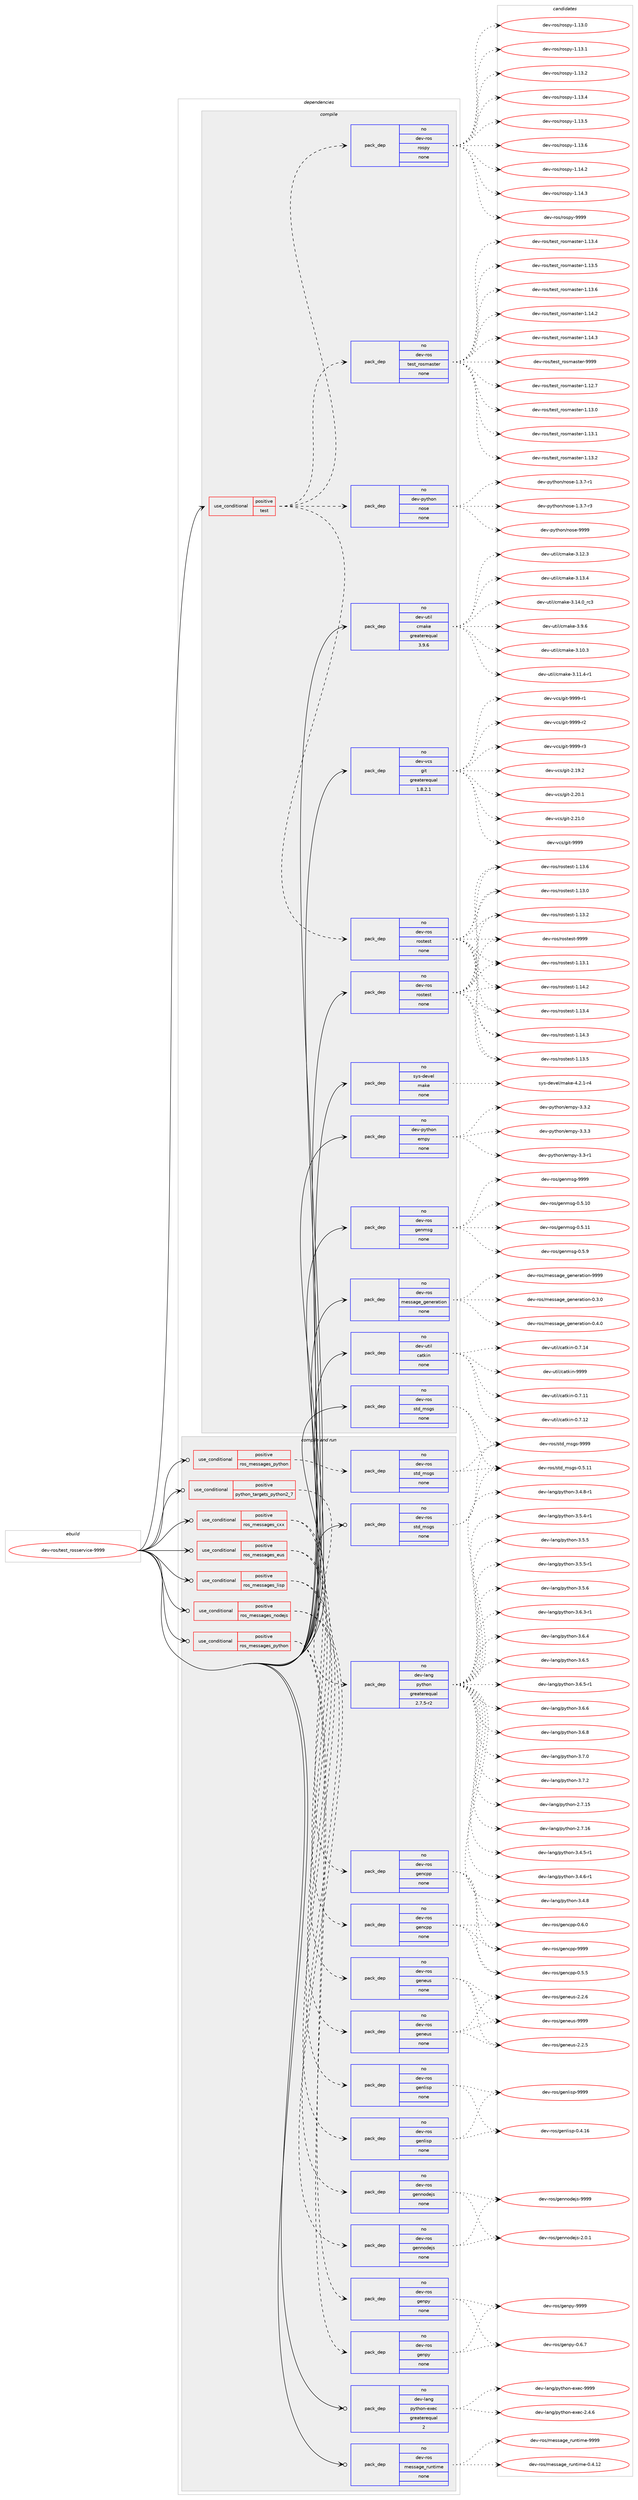 digraph prolog {

# *************
# Graph options
# *************

newrank=true;
concentrate=true;
compound=true;
graph [rankdir=LR,fontname=Helvetica,fontsize=10,ranksep=1.5];#, ranksep=2.5, nodesep=0.2];
edge  [arrowhead=vee];
node  [fontname=Helvetica,fontsize=10];

# **********
# The ebuild
# **********

subgraph cluster_leftcol {
color=gray;
rank=same;
label=<<i>ebuild</i>>;
id [label="dev-ros/test_rosservice-9999", color=red, width=4, href="../dev-ros/test_rosservice-9999.svg"];
}

# ****************
# The dependencies
# ****************

subgraph cluster_midcol {
color=gray;
label=<<i>dependencies</i>>;
subgraph cluster_compile {
fillcolor="#eeeeee";
style=filled;
label=<<i>compile</i>>;
subgraph cond391469 {
dependency1474744 [label=<<TABLE BORDER="0" CELLBORDER="1" CELLSPACING="0" CELLPADDING="4"><TR><TD ROWSPAN="3" CELLPADDING="10">use_conditional</TD></TR><TR><TD>positive</TD></TR><TR><TD>test</TD></TR></TABLE>>, shape=none, color=red];
subgraph pack1059885 {
dependency1474745 [label=<<TABLE BORDER="0" CELLBORDER="1" CELLSPACING="0" CELLPADDING="4" WIDTH="220"><TR><TD ROWSPAN="6" CELLPADDING="30">pack_dep</TD></TR><TR><TD WIDTH="110">no</TD></TR><TR><TD>dev-ros</TD></TR><TR><TD>test_rosmaster</TD></TR><TR><TD>none</TD></TR><TR><TD></TD></TR></TABLE>>, shape=none, color=blue];
}
dependency1474744:e -> dependency1474745:w [weight=20,style="dashed",arrowhead="vee"];
subgraph pack1059886 {
dependency1474746 [label=<<TABLE BORDER="0" CELLBORDER="1" CELLSPACING="0" CELLPADDING="4" WIDTH="220"><TR><TD ROWSPAN="6" CELLPADDING="30">pack_dep</TD></TR><TR><TD WIDTH="110">no</TD></TR><TR><TD>dev-ros</TD></TR><TR><TD>rospy</TD></TR><TR><TD>none</TD></TR><TR><TD></TD></TR></TABLE>>, shape=none, color=blue];
}
dependency1474744:e -> dependency1474746:w [weight=20,style="dashed",arrowhead="vee"];
subgraph pack1059887 {
dependency1474747 [label=<<TABLE BORDER="0" CELLBORDER="1" CELLSPACING="0" CELLPADDING="4" WIDTH="220"><TR><TD ROWSPAN="6" CELLPADDING="30">pack_dep</TD></TR><TR><TD WIDTH="110">no</TD></TR><TR><TD>dev-ros</TD></TR><TR><TD>rostest</TD></TR><TR><TD>none</TD></TR><TR><TD></TD></TR></TABLE>>, shape=none, color=blue];
}
dependency1474744:e -> dependency1474747:w [weight=20,style="dashed",arrowhead="vee"];
subgraph pack1059888 {
dependency1474748 [label=<<TABLE BORDER="0" CELLBORDER="1" CELLSPACING="0" CELLPADDING="4" WIDTH="220"><TR><TD ROWSPAN="6" CELLPADDING="30">pack_dep</TD></TR><TR><TD WIDTH="110">no</TD></TR><TR><TD>dev-python</TD></TR><TR><TD>nose</TD></TR><TR><TD>none</TD></TR><TR><TD></TD></TR></TABLE>>, shape=none, color=blue];
}
dependency1474744:e -> dependency1474748:w [weight=20,style="dashed",arrowhead="vee"];
}
id:e -> dependency1474744:w [weight=20,style="solid",arrowhead="vee"];
subgraph pack1059889 {
dependency1474749 [label=<<TABLE BORDER="0" CELLBORDER="1" CELLSPACING="0" CELLPADDING="4" WIDTH="220"><TR><TD ROWSPAN="6" CELLPADDING="30">pack_dep</TD></TR><TR><TD WIDTH="110">no</TD></TR><TR><TD>dev-python</TD></TR><TR><TD>empy</TD></TR><TR><TD>none</TD></TR><TR><TD></TD></TR></TABLE>>, shape=none, color=blue];
}
id:e -> dependency1474749:w [weight=20,style="solid",arrowhead="vee"];
subgraph pack1059890 {
dependency1474750 [label=<<TABLE BORDER="0" CELLBORDER="1" CELLSPACING="0" CELLPADDING="4" WIDTH="220"><TR><TD ROWSPAN="6" CELLPADDING="30">pack_dep</TD></TR><TR><TD WIDTH="110">no</TD></TR><TR><TD>dev-ros</TD></TR><TR><TD>genmsg</TD></TR><TR><TD>none</TD></TR><TR><TD></TD></TR></TABLE>>, shape=none, color=blue];
}
id:e -> dependency1474750:w [weight=20,style="solid",arrowhead="vee"];
subgraph pack1059891 {
dependency1474751 [label=<<TABLE BORDER="0" CELLBORDER="1" CELLSPACING="0" CELLPADDING="4" WIDTH="220"><TR><TD ROWSPAN="6" CELLPADDING="30">pack_dep</TD></TR><TR><TD WIDTH="110">no</TD></TR><TR><TD>dev-ros</TD></TR><TR><TD>message_generation</TD></TR><TR><TD>none</TD></TR><TR><TD></TD></TR></TABLE>>, shape=none, color=blue];
}
id:e -> dependency1474751:w [weight=20,style="solid",arrowhead="vee"];
subgraph pack1059892 {
dependency1474752 [label=<<TABLE BORDER="0" CELLBORDER="1" CELLSPACING="0" CELLPADDING="4" WIDTH="220"><TR><TD ROWSPAN="6" CELLPADDING="30">pack_dep</TD></TR><TR><TD WIDTH="110">no</TD></TR><TR><TD>dev-ros</TD></TR><TR><TD>rostest</TD></TR><TR><TD>none</TD></TR><TR><TD></TD></TR></TABLE>>, shape=none, color=blue];
}
id:e -> dependency1474752:w [weight=20,style="solid",arrowhead="vee"];
subgraph pack1059893 {
dependency1474753 [label=<<TABLE BORDER="0" CELLBORDER="1" CELLSPACING="0" CELLPADDING="4" WIDTH="220"><TR><TD ROWSPAN="6" CELLPADDING="30">pack_dep</TD></TR><TR><TD WIDTH="110">no</TD></TR><TR><TD>dev-ros</TD></TR><TR><TD>std_msgs</TD></TR><TR><TD>none</TD></TR><TR><TD></TD></TR></TABLE>>, shape=none, color=blue];
}
id:e -> dependency1474753:w [weight=20,style="solid",arrowhead="vee"];
subgraph pack1059894 {
dependency1474754 [label=<<TABLE BORDER="0" CELLBORDER="1" CELLSPACING="0" CELLPADDING="4" WIDTH="220"><TR><TD ROWSPAN="6" CELLPADDING="30">pack_dep</TD></TR><TR><TD WIDTH="110">no</TD></TR><TR><TD>dev-util</TD></TR><TR><TD>catkin</TD></TR><TR><TD>none</TD></TR><TR><TD></TD></TR></TABLE>>, shape=none, color=blue];
}
id:e -> dependency1474754:w [weight=20,style="solid",arrowhead="vee"];
subgraph pack1059895 {
dependency1474755 [label=<<TABLE BORDER="0" CELLBORDER="1" CELLSPACING="0" CELLPADDING="4" WIDTH="220"><TR><TD ROWSPAN="6" CELLPADDING="30">pack_dep</TD></TR><TR><TD WIDTH="110">no</TD></TR><TR><TD>dev-util</TD></TR><TR><TD>cmake</TD></TR><TR><TD>greaterequal</TD></TR><TR><TD>3.9.6</TD></TR></TABLE>>, shape=none, color=blue];
}
id:e -> dependency1474755:w [weight=20,style="solid",arrowhead="vee"];
subgraph pack1059896 {
dependency1474756 [label=<<TABLE BORDER="0" CELLBORDER="1" CELLSPACING="0" CELLPADDING="4" WIDTH="220"><TR><TD ROWSPAN="6" CELLPADDING="30">pack_dep</TD></TR><TR><TD WIDTH="110">no</TD></TR><TR><TD>dev-vcs</TD></TR><TR><TD>git</TD></TR><TR><TD>greaterequal</TD></TR><TR><TD>1.8.2.1</TD></TR></TABLE>>, shape=none, color=blue];
}
id:e -> dependency1474756:w [weight=20,style="solid",arrowhead="vee"];
subgraph pack1059897 {
dependency1474757 [label=<<TABLE BORDER="0" CELLBORDER="1" CELLSPACING="0" CELLPADDING="4" WIDTH="220"><TR><TD ROWSPAN="6" CELLPADDING="30">pack_dep</TD></TR><TR><TD WIDTH="110">no</TD></TR><TR><TD>sys-devel</TD></TR><TR><TD>make</TD></TR><TR><TD>none</TD></TR><TR><TD></TD></TR></TABLE>>, shape=none, color=blue];
}
id:e -> dependency1474757:w [weight=20,style="solid",arrowhead="vee"];
}
subgraph cluster_compileandrun {
fillcolor="#eeeeee";
style=filled;
label=<<i>compile and run</i>>;
subgraph cond391470 {
dependency1474758 [label=<<TABLE BORDER="0" CELLBORDER="1" CELLSPACING="0" CELLPADDING="4"><TR><TD ROWSPAN="3" CELLPADDING="10">use_conditional</TD></TR><TR><TD>positive</TD></TR><TR><TD>python_targets_python2_7</TD></TR></TABLE>>, shape=none, color=red];
subgraph pack1059898 {
dependency1474759 [label=<<TABLE BORDER="0" CELLBORDER="1" CELLSPACING="0" CELLPADDING="4" WIDTH="220"><TR><TD ROWSPAN="6" CELLPADDING="30">pack_dep</TD></TR><TR><TD WIDTH="110">no</TD></TR><TR><TD>dev-lang</TD></TR><TR><TD>python</TD></TR><TR><TD>greaterequal</TD></TR><TR><TD>2.7.5-r2</TD></TR></TABLE>>, shape=none, color=blue];
}
dependency1474758:e -> dependency1474759:w [weight=20,style="dashed",arrowhead="vee"];
}
id:e -> dependency1474758:w [weight=20,style="solid",arrowhead="odotvee"];
subgraph cond391471 {
dependency1474760 [label=<<TABLE BORDER="0" CELLBORDER="1" CELLSPACING="0" CELLPADDING="4"><TR><TD ROWSPAN="3" CELLPADDING="10">use_conditional</TD></TR><TR><TD>positive</TD></TR><TR><TD>ros_messages_cxx</TD></TR></TABLE>>, shape=none, color=red];
subgraph pack1059899 {
dependency1474761 [label=<<TABLE BORDER="0" CELLBORDER="1" CELLSPACING="0" CELLPADDING="4" WIDTH="220"><TR><TD ROWSPAN="6" CELLPADDING="30">pack_dep</TD></TR><TR><TD WIDTH="110">no</TD></TR><TR><TD>dev-ros</TD></TR><TR><TD>gencpp</TD></TR><TR><TD>none</TD></TR><TR><TD></TD></TR></TABLE>>, shape=none, color=blue];
}
dependency1474760:e -> dependency1474761:w [weight=20,style="dashed",arrowhead="vee"];
subgraph pack1059900 {
dependency1474762 [label=<<TABLE BORDER="0" CELLBORDER="1" CELLSPACING="0" CELLPADDING="4" WIDTH="220"><TR><TD ROWSPAN="6" CELLPADDING="30">pack_dep</TD></TR><TR><TD WIDTH="110">no</TD></TR><TR><TD>dev-ros</TD></TR><TR><TD>gencpp</TD></TR><TR><TD>none</TD></TR><TR><TD></TD></TR></TABLE>>, shape=none, color=blue];
}
dependency1474760:e -> dependency1474762:w [weight=20,style="dashed",arrowhead="vee"];
}
id:e -> dependency1474760:w [weight=20,style="solid",arrowhead="odotvee"];
subgraph cond391472 {
dependency1474763 [label=<<TABLE BORDER="0" CELLBORDER="1" CELLSPACING="0" CELLPADDING="4"><TR><TD ROWSPAN="3" CELLPADDING="10">use_conditional</TD></TR><TR><TD>positive</TD></TR><TR><TD>ros_messages_eus</TD></TR></TABLE>>, shape=none, color=red];
subgraph pack1059901 {
dependency1474764 [label=<<TABLE BORDER="0" CELLBORDER="1" CELLSPACING="0" CELLPADDING="4" WIDTH="220"><TR><TD ROWSPAN="6" CELLPADDING="30">pack_dep</TD></TR><TR><TD WIDTH="110">no</TD></TR><TR><TD>dev-ros</TD></TR><TR><TD>geneus</TD></TR><TR><TD>none</TD></TR><TR><TD></TD></TR></TABLE>>, shape=none, color=blue];
}
dependency1474763:e -> dependency1474764:w [weight=20,style="dashed",arrowhead="vee"];
subgraph pack1059902 {
dependency1474765 [label=<<TABLE BORDER="0" CELLBORDER="1" CELLSPACING="0" CELLPADDING="4" WIDTH="220"><TR><TD ROWSPAN="6" CELLPADDING="30">pack_dep</TD></TR><TR><TD WIDTH="110">no</TD></TR><TR><TD>dev-ros</TD></TR><TR><TD>geneus</TD></TR><TR><TD>none</TD></TR><TR><TD></TD></TR></TABLE>>, shape=none, color=blue];
}
dependency1474763:e -> dependency1474765:w [weight=20,style="dashed",arrowhead="vee"];
}
id:e -> dependency1474763:w [weight=20,style="solid",arrowhead="odotvee"];
subgraph cond391473 {
dependency1474766 [label=<<TABLE BORDER="0" CELLBORDER="1" CELLSPACING="0" CELLPADDING="4"><TR><TD ROWSPAN="3" CELLPADDING="10">use_conditional</TD></TR><TR><TD>positive</TD></TR><TR><TD>ros_messages_lisp</TD></TR></TABLE>>, shape=none, color=red];
subgraph pack1059903 {
dependency1474767 [label=<<TABLE BORDER="0" CELLBORDER="1" CELLSPACING="0" CELLPADDING="4" WIDTH="220"><TR><TD ROWSPAN="6" CELLPADDING="30">pack_dep</TD></TR><TR><TD WIDTH="110">no</TD></TR><TR><TD>dev-ros</TD></TR><TR><TD>genlisp</TD></TR><TR><TD>none</TD></TR><TR><TD></TD></TR></TABLE>>, shape=none, color=blue];
}
dependency1474766:e -> dependency1474767:w [weight=20,style="dashed",arrowhead="vee"];
subgraph pack1059904 {
dependency1474768 [label=<<TABLE BORDER="0" CELLBORDER="1" CELLSPACING="0" CELLPADDING="4" WIDTH="220"><TR><TD ROWSPAN="6" CELLPADDING="30">pack_dep</TD></TR><TR><TD WIDTH="110">no</TD></TR><TR><TD>dev-ros</TD></TR><TR><TD>genlisp</TD></TR><TR><TD>none</TD></TR><TR><TD></TD></TR></TABLE>>, shape=none, color=blue];
}
dependency1474766:e -> dependency1474768:w [weight=20,style="dashed",arrowhead="vee"];
}
id:e -> dependency1474766:w [weight=20,style="solid",arrowhead="odotvee"];
subgraph cond391474 {
dependency1474769 [label=<<TABLE BORDER="0" CELLBORDER="1" CELLSPACING="0" CELLPADDING="4"><TR><TD ROWSPAN="3" CELLPADDING="10">use_conditional</TD></TR><TR><TD>positive</TD></TR><TR><TD>ros_messages_nodejs</TD></TR></TABLE>>, shape=none, color=red];
subgraph pack1059905 {
dependency1474770 [label=<<TABLE BORDER="0" CELLBORDER="1" CELLSPACING="0" CELLPADDING="4" WIDTH="220"><TR><TD ROWSPAN="6" CELLPADDING="30">pack_dep</TD></TR><TR><TD WIDTH="110">no</TD></TR><TR><TD>dev-ros</TD></TR><TR><TD>gennodejs</TD></TR><TR><TD>none</TD></TR><TR><TD></TD></TR></TABLE>>, shape=none, color=blue];
}
dependency1474769:e -> dependency1474770:w [weight=20,style="dashed",arrowhead="vee"];
subgraph pack1059906 {
dependency1474771 [label=<<TABLE BORDER="0" CELLBORDER="1" CELLSPACING="0" CELLPADDING="4" WIDTH="220"><TR><TD ROWSPAN="6" CELLPADDING="30">pack_dep</TD></TR><TR><TD WIDTH="110">no</TD></TR><TR><TD>dev-ros</TD></TR><TR><TD>gennodejs</TD></TR><TR><TD>none</TD></TR><TR><TD></TD></TR></TABLE>>, shape=none, color=blue];
}
dependency1474769:e -> dependency1474771:w [weight=20,style="dashed",arrowhead="vee"];
}
id:e -> dependency1474769:w [weight=20,style="solid",arrowhead="odotvee"];
subgraph cond391475 {
dependency1474772 [label=<<TABLE BORDER="0" CELLBORDER="1" CELLSPACING="0" CELLPADDING="4"><TR><TD ROWSPAN="3" CELLPADDING="10">use_conditional</TD></TR><TR><TD>positive</TD></TR><TR><TD>ros_messages_python</TD></TR></TABLE>>, shape=none, color=red];
subgraph pack1059907 {
dependency1474773 [label=<<TABLE BORDER="0" CELLBORDER="1" CELLSPACING="0" CELLPADDING="4" WIDTH="220"><TR><TD ROWSPAN="6" CELLPADDING="30">pack_dep</TD></TR><TR><TD WIDTH="110">no</TD></TR><TR><TD>dev-ros</TD></TR><TR><TD>genpy</TD></TR><TR><TD>none</TD></TR><TR><TD></TD></TR></TABLE>>, shape=none, color=blue];
}
dependency1474772:e -> dependency1474773:w [weight=20,style="dashed",arrowhead="vee"];
subgraph pack1059908 {
dependency1474774 [label=<<TABLE BORDER="0" CELLBORDER="1" CELLSPACING="0" CELLPADDING="4" WIDTH="220"><TR><TD ROWSPAN="6" CELLPADDING="30">pack_dep</TD></TR><TR><TD WIDTH="110">no</TD></TR><TR><TD>dev-ros</TD></TR><TR><TD>genpy</TD></TR><TR><TD>none</TD></TR><TR><TD></TD></TR></TABLE>>, shape=none, color=blue];
}
dependency1474772:e -> dependency1474774:w [weight=20,style="dashed",arrowhead="vee"];
}
id:e -> dependency1474772:w [weight=20,style="solid",arrowhead="odotvee"];
subgraph cond391476 {
dependency1474775 [label=<<TABLE BORDER="0" CELLBORDER="1" CELLSPACING="0" CELLPADDING="4"><TR><TD ROWSPAN="3" CELLPADDING="10">use_conditional</TD></TR><TR><TD>positive</TD></TR><TR><TD>ros_messages_python</TD></TR></TABLE>>, shape=none, color=red];
subgraph pack1059909 {
dependency1474776 [label=<<TABLE BORDER="0" CELLBORDER="1" CELLSPACING="0" CELLPADDING="4" WIDTH="220"><TR><TD ROWSPAN="6" CELLPADDING="30">pack_dep</TD></TR><TR><TD WIDTH="110">no</TD></TR><TR><TD>dev-ros</TD></TR><TR><TD>std_msgs</TD></TR><TR><TD>none</TD></TR><TR><TD></TD></TR></TABLE>>, shape=none, color=blue];
}
dependency1474775:e -> dependency1474776:w [weight=20,style="dashed",arrowhead="vee"];
}
id:e -> dependency1474775:w [weight=20,style="solid",arrowhead="odotvee"];
subgraph pack1059910 {
dependency1474777 [label=<<TABLE BORDER="0" CELLBORDER="1" CELLSPACING="0" CELLPADDING="4" WIDTH="220"><TR><TD ROWSPAN="6" CELLPADDING="30">pack_dep</TD></TR><TR><TD WIDTH="110">no</TD></TR><TR><TD>dev-lang</TD></TR><TR><TD>python-exec</TD></TR><TR><TD>greaterequal</TD></TR><TR><TD>2</TD></TR></TABLE>>, shape=none, color=blue];
}
id:e -> dependency1474777:w [weight=20,style="solid",arrowhead="odotvee"];
subgraph pack1059911 {
dependency1474778 [label=<<TABLE BORDER="0" CELLBORDER="1" CELLSPACING="0" CELLPADDING="4" WIDTH="220"><TR><TD ROWSPAN="6" CELLPADDING="30">pack_dep</TD></TR><TR><TD WIDTH="110">no</TD></TR><TR><TD>dev-ros</TD></TR><TR><TD>message_runtime</TD></TR><TR><TD>none</TD></TR><TR><TD></TD></TR></TABLE>>, shape=none, color=blue];
}
id:e -> dependency1474778:w [weight=20,style="solid",arrowhead="odotvee"];
subgraph pack1059912 {
dependency1474779 [label=<<TABLE BORDER="0" CELLBORDER="1" CELLSPACING="0" CELLPADDING="4" WIDTH="220"><TR><TD ROWSPAN="6" CELLPADDING="30">pack_dep</TD></TR><TR><TD WIDTH="110">no</TD></TR><TR><TD>dev-ros</TD></TR><TR><TD>std_msgs</TD></TR><TR><TD>none</TD></TR><TR><TD></TD></TR></TABLE>>, shape=none, color=blue];
}
id:e -> dependency1474779:w [weight=20,style="solid",arrowhead="odotvee"];
}
subgraph cluster_run {
fillcolor="#eeeeee";
style=filled;
label=<<i>run</i>>;
}
}

# **************
# The candidates
# **************

subgraph cluster_choices {
rank=same;
color=gray;
label=<<i>candidates</i>>;

subgraph choice1059885 {
color=black;
nodesep=1;
choice1001011184511411111547116101115116951141111151099711511610111445494649504655 [label="dev-ros/test_rosmaster-1.12.7", color=red, width=4,href="../dev-ros/test_rosmaster-1.12.7.svg"];
choice1001011184511411111547116101115116951141111151099711511610111445494649514648 [label="dev-ros/test_rosmaster-1.13.0", color=red, width=4,href="../dev-ros/test_rosmaster-1.13.0.svg"];
choice1001011184511411111547116101115116951141111151099711511610111445494649514649 [label="dev-ros/test_rosmaster-1.13.1", color=red, width=4,href="../dev-ros/test_rosmaster-1.13.1.svg"];
choice1001011184511411111547116101115116951141111151099711511610111445494649514650 [label="dev-ros/test_rosmaster-1.13.2", color=red, width=4,href="../dev-ros/test_rosmaster-1.13.2.svg"];
choice1001011184511411111547116101115116951141111151099711511610111445494649514652 [label="dev-ros/test_rosmaster-1.13.4", color=red, width=4,href="../dev-ros/test_rosmaster-1.13.4.svg"];
choice1001011184511411111547116101115116951141111151099711511610111445494649514653 [label="dev-ros/test_rosmaster-1.13.5", color=red, width=4,href="../dev-ros/test_rosmaster-1.13.5.svg"];
choice1001011184511411111547116101115116951141111151099711511610111445494649514654 [label="dev-ros/test_rosmaster-1.13.6", color=red, width=4,href="../dev-ros/test_rosmaster-1.13.6.svg"];
choice1001011184511411111547116101115116951141111151099711511610111445494649524650 [label="dev-ros/test_rosmaster-1.14.2", color=red, width=4,href="../dev-ros/test_rosmaster-1.14.2.svg"];
choice1001011184511411111547116101115116951141111151099711511610111445494649524651 [label="dev-ros/test_rosmaster-1.14.3", color=red, width=4,href="../dev-ros/test_rosmaster-1.14.3.svg"];
choice100101118451141111154711610111511695114111115109971151161011144557575757 [label="dev-ros/test_rosmaster-9999", color=red, width=4,href="../dev-ros/test_rosmaster-9999.svg"];
dependency1474745:e -> choice1001011184511411111547116101115116951141111151099711511610111445494649504655:w [style=dotted,weight="100"];
dependency1474745:e -> choice1001011184511411111547116101115116951141111151099711511610111445494649514648:w [style=dotted,weight="100"];
dependency1474745:e -> choice1001011184511411111547116101115116951141111151099711511610111445494649514649:w [style=dotted,weight="100"];
dependency1474745:e -> choice1001011184511411111547116101115116951141111151099711511610111445494649514650:w [style=dotted,weight="100"];
dependency1474745:e -> choice1001011184511411111547116101115116951141111151099711511610111445494649514652:w [style=dotted,weight="100"];
dependency1474745:e -> choice1001011184511411111547116101115116951141111151099711511610111445494649514653:w [style=dotted,weight="100"];
dependency1474745:e -> choice1001011184511411111547116101115116951141111151099711511610111445494649514654:w [style=dotted,weight="100"];
dependency1474745:e -> choice1001011184511411111547116101115116951141111151099711511610111445494649524650:w [style=dotted,weight="100"];
dependency1474745:e -> choice1001011184511411111547116101115116951141111151099711511610111445494649524651:w [style=dotted,weight="100"];
dependency1474745:e -> choice100101118451141111154711610111511695114111115109971151161011144557575757:w [style=dotted,weight="100"];
}
subgraph choice1059886 {
color=black;
nodesep=1;
choice100101118451141111154711411111511212145494649514648 [label="dev-ros/rospy-1.13.0", color=red, width=4,href="../dev-ros/rospy-1.13.0.svg"];
choice100101118451141111154711411111511212145494649514649 [label="dev-ros/rospy-1.13.1", color=red, width=4,href="../dev-ros/rospy-1.13.1.svg"];
choice100101118451141111154711411111511212145494649514650 [label="dev-ros/rospy-1.13.2", color=red, width=4,href="../dev-ros/rospy-1.13.2.svg"];
choice100101118451141111154711411111511212145494649514652 [label="dev-ros/rospy-1.13.4", color=red, width=4,href="../dev-ros/rospy-1.13.4.svg"];
choice100101118451141111154711411111511212145494649514653 [label="dev-ros/rospy-1.13.5", color=red, width=4,href="../dev-ros/rospy-1.13.5.svg"];
choice100101118451141111154711411111511212145494649514654 [label="dev-ros/rospy-1.13.6", color=red, width=4,href="../dev-ros/rospy-1.13.6.svg"];
choice100101118451141111154711411111511212145494649524650 [label="dev-ros/rospy-1.14.2", color=red, width=4,href="../dev-ros/rospy-1.14.2.svg"];
choice100101118451141111154711411111511212145494649524651 [label="dev-ros/rospy-1.14.3", color=red, width=4,href="../dev-ros/rospy-1.14.3.svg"];
choice10010111845114111115471141111151121214557575757 [label="dev-ros/rospy-9999", color=red, width=4,href="../dev-ros/rospy-9999.svg"];
dependency1474746:e -> choice100101118451141111154711411111511212145494649514648:w [style=dotted,weight="100"];
dependency1474746:e -> choice100101118451141111154711411111511212145494649514649:w [style=dotted,weight="100"];
dependency1474746:e -> choice100101118451141111154711411111511212145494649514650:w [style=dotted,weight="100"];
dependency1474746:e -> choice100101118451141111154711411111511212145494649514652:w [style=dotted,weight="100"];
dependency1474746:e -> choice100101118451141111154711411111511212145494649514653:w [style=dotted,weight="100"];
dependency1474746:e -> choice100101118451141111154711411111511212145494649514654:w [style=dotted,weight="100"];
dependency1474746:e -> choice100101118451141111154711411111511212145494649524650:w [style=dotted,weight="100"];
dependency1474746:e -> choice100101118451141111154711411111511212145494649524651:w [style=dotted,weight="100"];
dependency1474746:e -> choice10010111845114111115471141111151121214557575757:w [style=dotted,weight="100"];
}
subgraph choice1059887 {
color=black;
nodesep=1;
choice100101118451141111154711411111511610111511645494649514648 [label="dev-ros/rostest-1.13.0", color=red, width=4,href="../dev-ros/rostest-1.13.0.svg"];
choice100101118451141111154711411111511610111511645494649514649 [label="dev-ros/rostest-1.13.1", color=red, width=4,href="../dev-ros/rostest-1.13.1.svg"];
choice100101118451141111154711411111511610111511645494649514650 [label="dev-ros/rostest-1.13.2", color=red, width=4,href="../dev-ros/rostest-1.13.2.svg"];
choice100101118451141111154711411111511610111511645494649514652 [label="dev-ros/rostest-1.13.4", color=red, width=4,href="../dev-ros/rostest-1.13.4.svg"];
choice100101118451141111154711411111511610111511645494649514653 [label="dev-ros/rostest-1.13.5", color=red, width=4,href="../dev-ros/rostest-1.13.5.svg"];
choice100101118451141111154711411111511610111511645494649514654 [label="dev-ros/rostest-1.13.6", color=red, width=4,href="../dev-ros/rostest-1.13.6.svg"];
choice100101118451141111154711411111511610111511645494649524650 [label="dev-ros/rostest-1.14.2", color=red, width=4,href="../dev-ros/rostest-1.14.2.svg"];
choice100101118451141111154711411111511610111511645494649524651 [label="dev-ros/rostest-1.14.3", color=red, width=4,href="../dev-ros/rostest-1.14.3.svg"];
choice10010111845114111115471141111151161011151164557575757 [label="dev-ros/rostest-9999", color=red, width=4,href="../dev-ros/rostest-9999.svg"];
dependency1474747:e -> choice100101118451141111154711411111511610111511645494649514648:w [style=dotted,weight="100"];
dependency1474747:e -> choice100101118451141111154711411111511610111511645494649514649:w [style=dotted,weight="100"];
dependency1474747:e -> choice100101118451141111154711411111511610111511645494649514650:w [style=dotted,weight="100"];
dependency1474747:e -> choice100101118451141111154711411111511610111511645494649514652:w [style=dotted,weight="100"];
dependency1474747:e -> choice100101118451141111154711411111511610111511645494649514653:w [style=dotted,weight="100"];
dependency1474747:e -> choice100101118451141111154711411111511610111511645494649514654:w [style=dotted,weight="100"];
dependency1474747:e -> choice100101118451141111154711411111511610111511645494649524650:w [style=dotted,weight="100"];
dependency1474747:e -> choice100101118451141111154711411111511610111511645494649524651:w [style=dotted,weight="100"];
dependency1474747:e -> choice10010111845114111115471141111151161011151164557575757:w [style=dotted,weight="100"];
}
subgraph choice1059888 {
color=black;
nodesep=1;
choice10010111845112121116104111110471101111151014549465146554511449 [label="dev-python/nose-1.3.7-r1", color=red, width=4,href="../dev-python/nose-1.3.7-r1.svg"];
choice10010111845112121116104111110471101111151014549465146554511451 [label="dev-python/nose-1.3.7-r3", color=red, width=4,href="../dev-python/nose-1.3.7-r3.svg"];
choice10010111845112121116104111110471101111151014557575757 [label="dev-python/nose-9999", color=red, width=4,href="../dev-python/nose-9999.svg"];
dependency1474748:e -> choice10010111845112121116104111110471101111151014549465146554511449:w [style=dotted,weight="100"];
dependency1474748:e -> choice10010111845112121116104111110471101111151014549465146554511451:w [style=dotted,weight="100"];
dependency1474748:e -> choice10010111845112121116104111110471101111151014557575757:w [style=dotted,weight="100"];
}
subgraph choice1059889 {
color=black;
nodesep=1;
choice1001011184511212111610411111047101109112121455146514511449 [label="dev-python/empy-3.3-r1", color=red, width=4,href="../dev-python/empy-3.3-r1.svg"];
choice1001011184511212111610411111047101109112121455146514650 [label="dev-python/empy-3.3.2", color=red, width=4,href="../dev-python/empy-3.3.2.svg"];
choice1001011184511212111610411111047101109112121455146514651 [label="dev-python/empy-3.3.3", color=red, width=4,href="../dev-python/empy-3.3.3.svg"];
dependency1474749:e -> choice1001011184511212111610411111047101109112121455146514511449:w [style=dotted,weight="100"];
dependency1474749:e -> choice1001011184511212111610411111047101109112121455146514650:w [style=dotted,weight="100"];
dependency1474749:e -> choice1001011184511212111610411111047101109112121455146514651:w [style=dotted,weight="100"];
}
subgraph choice1059890 {
color=black;
nodesep=1;
choice100101118451141111154710310111010911510345484653464948 [label="dev-ros/genmsg-0.5.10", color=red, width=4,href="../dev-ros/genmsg-0.5.10.svg"];
choice100101118451141111154710310111010911510345484653464949 [label="dev-ros/genmsg-0.5.11", color=red, width=4,href="../dev-ros/genmsg-0.5.11.svg"];
choice1001011184511411111547103101110109115103454846534657 [label="dev-ros/genmsg-0.5.9", color=red, width=4,href="../dev-ros/genmsg-0.5.9.svg"];
choice10010111845114111115471031011101091151034557575757 [label="dev-ros/genmsg-9999", color=red, width=4,href="../dev-ros/genmsg-9999.svg"];
dependency1474750:e -> choice100101118451141111154710310111010911510345484653464948:w [style=dotted,weight="100"];
dependency1474750:e -> choice100101118451141111154710310111010911510345484653464949:w [style=dotted,weight="100"];
dependency1474750:e -> choice1001011184511411111547103101110109115103454846534657:w [style=dotted,weight="100"];
dependency1474750:e -> choice10010111845114111115471031011101091151034557575757:w [style=dotted,weight="100"];
}
subgraph choice1059891 {
color=black;
nodesep=1;
choice1001011184511411111547109101115115971031019510310111010111497116105111110454846514648 [label="dev-ros/message_generation-0.3.0", color=red, width=4,href="../dev-ros/message_generation-0.3.0.svg"];
choice1001011184511411111547109101115115971031019510310111010111497116105111110454846524648 [label="dev-ros/message_generation-0.4.0", color=red, width=4,href="../dev-ros/message_generation-0.4.0.svg"];
choice10010111845114111115471091011151159710310195103101110101114971161051111104557575757 [label="dev-ros/message_generation-9999", color=red, width=4,href="../dev-ros/message_generation-9999.svg"];
dependency1474751:e -> choice1001011184511411111547109101115115971031019510310111010111497116105111110454846514648:w [style=dotted,weight="100"];
dependency1474751:e -> choice1001011184511411111547109101115115971031019510310111010111497116105111110454846524648:w [style=dotted,weight="100"];
dependency1474751:e -> choice10010111845114111115471091011151159710310195103101110101114971161051111104557575757:w [style=dotted,weight="100"];
}
subgraph choice1059892 {
color=black;
nodesep=1;
choice100101118451141111154711411111511610111511645494649514648 [label="dev-ros/rostest-1.13.0", color=red, width=4,href="../dev-ros/rostest-1.13.0.svg"];
choice100101118451141111154711411111511610111511645494649514649 [label="dev-ros/rostest-1.13.1", color=red, width=4,href="../dev-ros/rostest-1.13.1.svg"];
choice100101118451141111154711411111511610111511645494649514650 [label="dev-ros/rostest-1.13.2", color=red, width=4,href="../dev-ros/rostest-1.13.2.svg"];
choice100101118451141111154711411111511610111511645494649514652 [label="dev-ros/rostest-1.13.4", color=red, width=4,href="../dev-ros/rostest-1.13.4.svg"];
choice100101118451141111154711411111511610111511645494649514653 [label="dev-ros/rostest-1.13.5", color=red, width=4,href="../dev-ros/rostest-1.13.5.svg"];
choice100101118451141111154711411111511610111511645494649514654 [label="dev-ros/rostest-1.13.6", color=red, width=4,href="../dev-ros/rostest-1.13.6.svg"];
choice100101118451141111154711411111511610111511645494649524650 [label="dev-ros/rostest-1.14.2", color=red, width=4,href="../dev-ros/rostest-1.14.2.svg"];
choice100101118451141111154711411111511610111511645494649524651 [label="dev-ros/rostest-1.14.3", color=red, width=4,href="../dev-ros/rostest-1.14.3.svg"];
choice10010111845114111115471141111151161011151164557575757 [label="dev-ros/rostest-9999", color=red, width=4,href="../dev-ros/rostest-9999.svg"];
dependency1474752:e -> choice100101118451141111154711411111511610111511645494649514648:w [style=dotted,weight="100"];
dependency1474752:e -> choice100101118451141111154711411111511610111511645494649514649:w [style=dotted,weight="100"];
dependency1474752:e -> choice100101118451141111154711411111511610111511645494649514650:w [style=dotted,weight="100"];
dependency1474752:e -> choice100101118451141111154711411111511610111511645494649514652:w [style=dotted,weight="100"];
dependency1474752:e -> choice100101118451141111154711411111511610111511645494649514653:w [style=dotted,weight="100"];
dependency1474752:e -> choice100101118451141111154711411111511610111511645494649514654:w [style=dotted,weight="100"];
dependency1474752:e -> choice100101118451141111154711411111511610111511645494649524650:w [style=dotted,weight="100"];
dependency1474752:e -> choice100101118451141111154711411111511610111511645494649524651:w [style=dotted,weight="100"];
dependency1474752:e -> choice10010111845114111115471141111151161011151164557575757:w [style=dotted,weight="100"];
}
subgraph choice1059893 {
color=black;
nodesep=1;
choice10010111845114111115471151161009510911510311545484653464949 [label="dev-ros/std_msgs-0.5.11", color=red, width=4,href="../dev-ros/std_msgs-0.5.11.svg"];
choice1001011184511411111547115116100951091151031154557575757 [label="dev-ros/std_msgs-9999", color=red, width=4,href="../dev-ros/std_msgs-9999.svg"];
dependency1474753:e -> choice10010111845114111115471151161009510911510311545484653464949:w [style=dotted,weight="100"];
dependency1474753:e -> choice1001011184511411111547115116100951091151031154557575757:w [style=dotted,weight="100"];
}
subgraph choice1059894 {
color=black;
nodesep=1;
choice1001011184511711610510847999711610710511045484655464949 [label="dev-util/catkin-0.7.11", color=red, width=4,href="../dev-util/catkin-0.7.11.svg"];
choice1001011184511711610510847999711610710511045484655464950 [label="dev-util/catkin-0.7.12", color=red, width=4,href="../dev-util/catkin-0.7.12.svg"];
choice1001011184511711610510847999711610710511045484655464952 [label="dev-util/catkin-0.7.14", color=red, width=4,href="../dev-util/catkin-0.7.14.svg"];
choice100101118451171161051084799971161071051104557575757 [label="dev-util/catkin-9999", color=red, width=4,href="../dev-util/catkin-9999.svg"];
dependency1474754:e -> choice1001011184511711610510847999711610710511045484655464949:w [style=dotted,weight="100"];
dependency1474754:e -> choice1001011184511711610510847999711610710511045484655464950:w [style=dotted,weight="100"];
dependency1474754:e -> choice1001011184511711610510847999711610710511045484655464952:w [style=dotted,weight="100"];
dependency1474754:e -> choice100101118451171161051084799971161071051104557575757:w [style=dotted,weight="100"];
}
subgraph choice1059895 {
color=black;
nodesep=1;
choice1001011184511711610510847991099710710145514649484651 [label="dev-util/cmake-3.10.3", color=red, width=4,href="../dev-util/cmake-3.10.3.svg"];
choice10010111845117116105108479910997107101455146494946524511449 [label="dev-util/cmake-3.11.4-r1", color=red, width=4,href="../dev-util/cmake-3.11.4-r1.svg"];
choice1001011184511711610510847991099710710145514649504651 [label="dev-util/cmake-3.12.3", color=red, width=4,href="../dev-util/cmake-3.12.3.svg"];
choice1001011184511711610510847991099710710145514649514652 [label="dev-util/cmake-3.13.4", color=red, width=4,href="../dev-util/cmake-3.13.4.svg"];
choice1001011184511711610510847991099710710145514649524648951149951 [label="dev-util/cmake-3.14.0_rc3", color=red, width=4,href="../dev-util/cmake-3.14.0_rc3.svg"];
choice10010111845117116105108479910997107101455146574654 [label="dev-util/cmake-3.9.6", color=red, width=4,href="../dev-util/cmake-3.9.6.svg"];
dependency1474755:e -> choice1001011184511711610510847991099710710145514649484651:w [style=dotted,weight="100"];
dependency1474755:e -> choice10010111845117116105108479910997107101455146494946524511449:w [style=dotted,weight="100"];
dependency1474755:e -> choice1001011184511711610510847991099710710145514649504651:w [style=dotted,weight="100"];
dependency1474755:e -> choice1001011184511711610510847991099710710145514649514652:w [style=dotted,weight="100"];
dependency1474755:e -> choice1001011184511711610510847991099710710145514649524648951149951:w [style=dotted,weight="100"];
dependency1474755:e -> choice10010111845117116105108479910997107101455146574654:w [style=dotted,weight="100"];
}
subgraph choice1059896 {
color=black;
nodesep=1;
choice10010111845118991154710310511645504649574650 [label="dev-vcs/git-2.19.2", color=red, width=4,href="../dev-vcs/git-2.19.2.svg"];
choice10010111845118991154710310511645504650484649 [label="dev-vcs/git-2.20.1", color=red, width=4,href="../dev-vcs/git-2.20.1.svg"];
choice10010111845118991154710310511645504650494648 [label="dev-vcs/git-2.21.0", color=red, width=4,href="../dev-vcs/git-2.21.0.svg"];
choice1001011184511899115471031051164557575757 [label="dev-vcs/git-9999", color=red, width=4,href="../dev-vcs/git-9999.svg"];
choice10010111845118991154710310511645575757574511449 [label="dev-vcs/git-9999-r1", color=red, width=4,href="../dev-vcs/git-9999-r1.svg"];
choice10010111845118991154710310511645575757574511450 [label="dev-vcs/git-9999-r2", color=red, width=4,href="../dev-vcs/git-9999-r2.svg"];
choice10010111845118991154710310511645575757574511451 [label="dev-vcs/git-9999-r3", color=red, width=4,href="../dev-vcs/git-9999-r3.svg"];
dependency1474756:e -> choice10010111845118991154710310511645504649574650:w [style=dotted,weight="100"];
dependency1474756:e -> choice10010111845118991154710310511645504650484649:w [style=dotted,weight="100"];
dependency1474756:e -> choice10010111845118991154710310511645504650494648:w [style=dotted,weight="100"];
dependency1474756:e -> choice1001011184511899115471031051164557575757:w [style=dotted,weight="100"];
dependency1474756:e -> choice10010111845118991154710310511645575757574511449:w [style=dotted,weight="100"];
dependency1474756:e -> choice10010111845118991154710310511645575757574511450:w [style=dotted,weight="100"];
dependency1474756:e -> choice10010111845118991154710310511645575757574511451:w [style=dotted,weight="100"];
}
subgraph choice1059897 {
color=black;
nodesep=1;
choice1151211154510010111810110847109971071014552465046494511452 [label="sys-devel/make-4.2.1-r4", color=red, width=4,href="../sys-devel/make-4.2.1-r4.svg"];
dependency1474757:e -> choice1151211154510010111810110847109971071014552465046494511452:w [style=dotted,weight="100"];
}
subgraph choice1059898 {
color=black;
nodesep=1;
choice10010111845108971101034711212111610411111045504655464953 [label="dev-lang/python-2.7.15", color=red, width=4,href="../dev-lang/python-2.7.15.svg"];
choice10010111845108971101034711212111610411111045504655464954 [label="dev-lang/python-2.7.16", color=red, width=4,href="../dev-lang/python-2.7.16.svg"];
choice1001011184510897110103471121211161041111104551465246534511449 [label="dev-lang/python-3.4.5-r1", color=red, width=4,href="../dev-lang/python-3.4.5-r1.svg"];
choice1001011184510897110103471121211161041111104551465246544511449 [label="dev-lang/python-3.4.6-r1", color=red, width=4,href="../dev-lang/python-3.4.6-r1.svg"];
choice100101118451089711010347112121116104111110455146524656 [label="dev-lang/python-3.4.8", color=red, width=4,href="../dev-lang/python-3.4.8.svg"];
choice1001011184510897110103471121211161041111104551465246564511449 [label="dev-lang/python-3.4.8-r1", color=red, width=4,href="../dev-lang/python-3.4.8-r1.svg"];
choice1001011184510897110103471121211161041111104551465346524511449 [label="dev-lang/python-3.5.4-r1", color=red, width=4,href="../dev-lang/python-3.5.4-r1.svg"];
choice100101118451089711010347112121116104111110455146534653 [label="dev-lang/python-3.5.5", color=red, width=4,href="../dev-lang/python-3.5.5.svg"];
choice1001011184510897110103471121211161041111104551465346534511449 [label="dev-lang/python-3.5.5-r1", color=red, width=4,href="../dev-lang/python-3.5.5-r1.svg"];
choice100101118451089711010347112121116104111110455146534654 [label="dev-lang/python-3.5.6", color=red, width=4,href="../dev-lang/python-3.5.6.svg"];
choice1001011184510897110103471121211161041111104551465446514511449 [label="dev-lang/python-3.6.3-r1", color=red, width=4,href="../dev-lang/python-3.6.3-r1.svg"];
choice100101118451089711010347112121116104111110455146544652 [label="dev-lang/python-3.6.4", color=red, width=4,href="../dev-lang/python-3.6.4.svg"];
choice100101118451089711010347112121116104111110455146544653 [label="dev-lang/python-3.6.5", color=red, width=4,href="../dev-lang/python-3.6.5.svg"];
choice1001011184510897110103471121211161041111104551465446534511449 [label="dev-lang/python-3.6.5-r1", color=red, width=4,href="../dev-lang/python-3.6.5-r1.svg"];
choice100101118451089711010347112121116104111110455146544654 [label="dev-lang/python-3.6.6", color=red, width=4,href="../dev-lang/python-3.6.6.svg"];
choice100101118451089711010347112121116104111110455146544656 [label="dev-lang/python-3.6.8", color=red, width=4,href="../dev-lang/python-3.6.8.svg"];
choice100101118451089711010347112121116104111110455146554648 [label="dev-lang/python-3.7.0", color=red, width=4,href="../dev-lang/python-3.7.0.svg"];
choice100101118451089711010347112121116104111110455146554650 [label="dev-lang/python-3.7.2", color=red, width=4,href="../dev-lang/python-3.7.2.svg"];
dependency1474759:e -> choice10010111845108971101034711212111610411111045504655464953:w [style=dotted,weight="100"];
dependency1474759:e -> choice10010111845108971101034711212111610411111045504655464954:w [style=dotted,weight="100"];
dependency1474759:e -> choice1001011184510897110103471121211161041111104551465246534511449:w [style=dotted,weight="100"];
dependency1474759:e -> choice1001011184510897110103471121211161041111104551465246544511449:w [style=dotted,weight="100"];
dependency1474759:e -> choice100101118451089711010347112121116104111110455146524656:w [style=dotted,weight="100"];
dependency1474759:e -> choice1001011184510897110103471121211161041111104551465246564511449:w [style=dotted,weight="100"];
dependency1474759:e -> choice1001011184510897110103471121211161041111104551465346524511449:w [style=dotted,weight="100"];
dependency1474759:e -> choice100101118451089711010347112121116104111110455146534653:w [style=dotted,weight="100"];
dependency1474759:e -> choice1001011184510897110103471121211161041111104551465346534511449:w [style=dotted,weight="100"];
dependency1474759:e -> choice100101118451089711010347112121116104111110455146534654:w [style=dotted,weight="100"];
dependency1474759:e -> choice1001011184510897110103471121211161041111104551465446514511449:w [style=dotted,weight="100"];
dependency1474759:e -> choice100101118451089711010347112121116104111110455146544652:w [style=dotted,weight="100"];
dependency1474759:e -> choice100101118451089711010347112121116104111110455146544653:w [style=dotted,weight="100"];
dependency1474759:e -> choice1001011184510897110103471121211161041111104551465446534511449:w [style=dotted,weight="100"];
dependency1474759:e -> choice100101118451089711010347112121116104111110455146544654:w [style=dotted,weight="100"];
dependency1474759:e -> choice100101118451089711010347112121116104111110455146544656:w [style=dotted,weight="100"];
dependency1474759:e -> choice100101118451089711010347112121116104111110455146554648:w [style=dotted,weight="100"];
dependency1474759:e -> choice100101118451089711010347112121116104111110455146554650:w [style=dotted,weight="100"];
}
subgraph choice1059899 {
color=black;
nodesep=1;
choice100101118451141111154710310111099112112454846534653 [label="dev-ros/gencpp-0.5.5", color=red, width=4,href="../dev-ros/gencpp-0.5.5.svg"];
choice100101118451141111154710310111099112112454846544648 [label="dev-ros/gencpp-0.6.0", color=red, width=4,href="../dev-ros/gencpp-0.6.0.svg"];
choice1001011184511411111547103101110991121124557575757 [label="dev-ros/gencpp-9999", color=red, width=4,href="../dev-ros/gencpp-9999.svg"];
dependency1474761:e -> choice100101118451141111154710310111099112112454846534653:w [style=dotted,weight="100"];
dependency1474761:e -> choice100101118451141111154710310111099112112454846544648:w [style=dotted,weight="100"];
dependency1474761:e -> choice1001011184511411111547103101110991121124557575757:w [style=dotted,weight="100"];
}
subgraph choice1059900 {
color=black;
nodesep=1;
choice100101118451141111154710310111099112112454846534653 [label="dev-ros/gencpp-0.5.5", color=red, width=4,href="../dev-ros/gencpp-0.5.5.svg"];
choice100101118451141111154710310111099112112454846544648 [label="dev-ros/gencpp-0.6.0", color=red, width=4,href="../dev-ros/gencpp-0.6.0.svg"];
choice1001011184511411111547103101110991121124557575757 [label="dev-ros/gencpp-9999", color=red, width=4,href="../dev-ros/gencpp-9999.svg"];
dependency1474762:e -> choice100101118451141111154710310111099112112454846534653:w [style=dotted,weight="100"];
dependency1474762:e -> choice100101118451141111154710310111099112112454846544648:w [style=dotted,weight="100"];
dependency1474762:e -> choice1001011184511411111547103101110991121124557575757:w [style=dotted,weight="100"];
}
subgraph choice1059901 {
color=black;
nodesep=1;
choice1001011184511411111547103101110101117115455046504653 [label="dev-ros/geneus-2.2.5", color=red, width=4,href="../dev-ros/geneus-2.2.5.svg"];
choice1001011184511411111547103101110101117115455046504654 [label="dev-ros/geneus-2.2.6", color=red, width=4,href="../dev-ros/geneus-2.2.6.svg"];
choice10010111845114111115471031011101011171154557575757 [label="dev-ros/geneus-9999", color=red, width=4,href="../dev-ros/geneus-9999.svg"];
dependency1474764:e -> choice1001011184511411111547103101110101117115455046504653:w [style=dotted,weight="100"];
dependency1474764:e -> choice1001011184511411111547103101110101117115455046504654:w [style=dotted,weight="100"];
dependency1474764:e -> choice10010111845114111115471031011101011171154557575757:w [style=dotted,weight="100"];
}
subgraph choice1059902 {
color=black;
nodesep=1;
choice1001011184511411111547103101110101117115455046504653 [label="dev-ros/geneus-2.2.5", color=red, width=4,href="../dev-ros/geneus-2.2.5.svg"];
choice1001011184511411111547103101110101117115455046504654 [label="dev-ros/geneus-2.2.6", color=red, width=4,href="../dev-ros/geneus-2.2.6.svg"];
choice10010111845114111115471031011101011171154557575757 [label="dev-ros/geneus-9999", color=red, width=4,href="../dev-ros/geneus-9999.svg"];
dependency1474765:e -> choice1001011184511411111547103101110101117115455046504653:w [style=dotted,weight="100"];
dependency1474765:e -> choice1001011184511411111547103101110101117115455046504654:w [style=dotted,weight="100"];
dependency1474765:e -> choice10010111845114111115471031011101011171154557575757:w [style=dotted,weight="100"];
}
subgraph choice1059903 {
color=black;
nodesep=1;
choice100101118451141111154710310111010810511511245484652464954 [label="dev-ros/genlisp-0.4.16", color=red, width=4,href="../dev-ros/genlisp-0.4.16.svg"];
choice10010111845114111115471031011101081051151124557575757 [label="dev-ros/genlisp-9999", color=red, width=4,href="../dev-ros/genlisp-9999.svg"];
dependency1474767:e -> choice100101118451141111154710310111010810511511245484652464954:w [style=dotted,weight="100"];
dependency1474767:e -> choice10010111845114111115471031011101081051151124557575757:w [style=dotted,weight="100"];
}
subgraph choice1059904 {
color=black;
nodesep=1;
choice100101118451141111154710310111010810511511245484652464954 [label="dev-ros/genlisp-0.4.16", color=red, width=4,href="../dev-ros/genlisp-0.4.16.svg"];
choice10010111845114111115471031011101081051151124557575757 [label="dev-ros/genlisp-9999", color=red, width=4,href="../dev-ros/genlisp-9999.svg"];
dependency1474768:e -> choice100101118451141111154710310111010810511511245484652464954:w [style=dotted,weight="100"];
dependency1474768:e -> choice10010111845114111115471031011101081051151124557575757:w [style=dotted,weight="100"];
}
subgraph choice1059905 {
color=black;
nodesep=1;
choice1001011184511411111547103101110110111100101106115455046484649 [label="dev-ros/gennodejs-2.0.1", color=red, width=4,href="../dev-ros/gennodejs-2.0.1.svg"];
choice10010111845114111115471031011101101111001011061154557575757 [label="dev-ros/gennodejs-9999", color=red, width=4,href="../dev-ros/gennodejs-9999.svg"];
dependency1474770:e -> choice1001011184511411111547103101110110111100101106115455046484649:w [style=dotted,weight="100"];
dependency1474770:e -> choice10010111845114111115471031011101101111001011061154557575757:w [style=dotted,weight="100"];
}
subgraph choice1059906 {
color=black;
nodesep=1;
choice1001011184511411111547103101110110111100101106115455046484649 [label="dev-ros/gennodejs-2.0.1", color=red, width=4,href="../dev-ros/gennodejs-2.0.1.svg"];
choice10010111845114111115471031011101101111001011061154557575757 [label="dev-ros/gennodejs-9999", color=red, width=4,href="../dev-ros/gennodejs-9999.svg"];
dependency1474771:e -> choice1001011184511411111547103101110110111100101106115455046484649:w [style=dotted,weight="100"];
dependency1474771:e -> choice10010111845114111115471031011101101111001011061154557575757:w [style=dotted,weight="100"];
}
subgraph choice1059907 {
color=black;
nodesep=1;
choice1001011184511411111547103101110112121454846544655 [label="dev-ros/genpy-0.6.7", color=red, width=4,href="../dev-ros/genpy-0.6.7.svg"];
choice10010111845114111115471031011101121214557575757 [label="dev-ros/genpy-9999", color=red, width=4,href="../dev-ros/genpy-9999.svg"];
dependency1474773:e -> choice1001011184511411111547103101110112121454846544655:w [style=dotted,weight="100"];
dependency1474773:e -> choice10010111845114111115471031011101121214557575757:w [style=dotted,weight="100"];
}
subgraph choice1059908 {
color=black;
nodesep=1;
choice1001011184511411111547103101110112121454846544655 [label="dev-ros/genpy-0.6.7", color=red, width=4,href="../dev-ros/genpy-0.6.7.svg"];
choice10010111845114111115471031011101121214557575757 [label="dev-ros/genpy-9999", color=red, width=4,href="../dev-ros/genpy-9999.svg"];
dependency1474774:e -> choice1001011184511411111547103101110112121454846544655:w [style=dotted,weight="100"];
dependency1474774:e -> choice10010111845114111115471031011101121214557575757:w [style=dotted,weight="100"];
}
subgraph choice1059909 {
color=black;
nodesep=1;
choice10010111845114111115471151161009510911510311545484653464949 [label="dev-ros/std_msgs-0.5.11", color=red, width=4,href="../dev-ros/std_msgs-0.5.11.svg"];
choice1001011184511411111547115116100951091151031154557575757 [label="dev-ros/std_msgs-9999", color=red, width=4,href="../dev-ros/std_msgs-9999.svg"];
dependency1474776:e -> choice10010111845114111115471151161009510911510311545484653464949:w [style=dotted,weight="100"];
dependency1474776:e -> choice1001011184511411111547115116100951091151031154557575757:w [style=dotted,weight="100"];
}
subgraph choice1059910 {
color=black;
nodesep=1;
choice1001011184510897110103471121211161041111104510112010199455046524654 [label="dev-lang/python-exec-2.4.6", color=red, width=4,href="../dev-lang/python-exec-2.4.6.svg"];
choice10010111845108971101034711212111610411111045101120101994557575757 [label="dev-lang/python-exec-9999", color=red, width=4,href="../dev-lang/python-exec-9999.svg"];
dependency1474777:e -> choice1001011184510897110103471121211161041111104510112010199455046524654:w [style=dotted,weight="100"];
dependency1474777:e -> choice10010111845108971101034711212111610411111045101120101994557575757:w [style=dotted,weight="100"];
}
subgraph choice1059911 {
color=black;
nodesep=1;
choice1001011184511411111547109101115115971031019511411711011610510910145484652464950 [label="dev-ros/message_runtime-0.4.12", color=red, width=4,href="../dev-ros/message_runtime-0.4.12.svg"];
choice100101118451141111154710910111511597103101951141171101161051091014557575757 [label="dev-ros/message_runtime-9999", color=red, width=4,href="../dev-ros/message_runtime-9999.svg"];
dependency1474778:e -> choice1001011184511411111547109101115115971031019511411711011610510910145484652464950:w [style=dotted,weight="100"];
dependency1474778:e -> choice100101118451141111154710910111511597103101951141171101161051091014557575757:w [style=dotted,weight="100"];
}
subgraph choice1059912 {
color=black;
nodesep=1;
choice10010111845114111115471151161009510911510311545484653464949 [label="dev-ros/std_msgs-0.5.11", color=red, width=4,href="../dev-ros/std_msgs-0.5.11.svg"];
choice1001011184511411111547115116100951091151031154557575757 [label="dev-ros/std_msgs-9999", color=red, width=4,href="../dev-ros/std_msgs-9999.svg"];
dependency1474779:e -> choice10010111845114111115471151161009510911510311545484653464949:w [style=dotted,weight="100"];
dependency1474779:e -> choice1001011184511411111547115116100951091151031154557575757:w [style=dotted,weight="100"];
}
}

}
